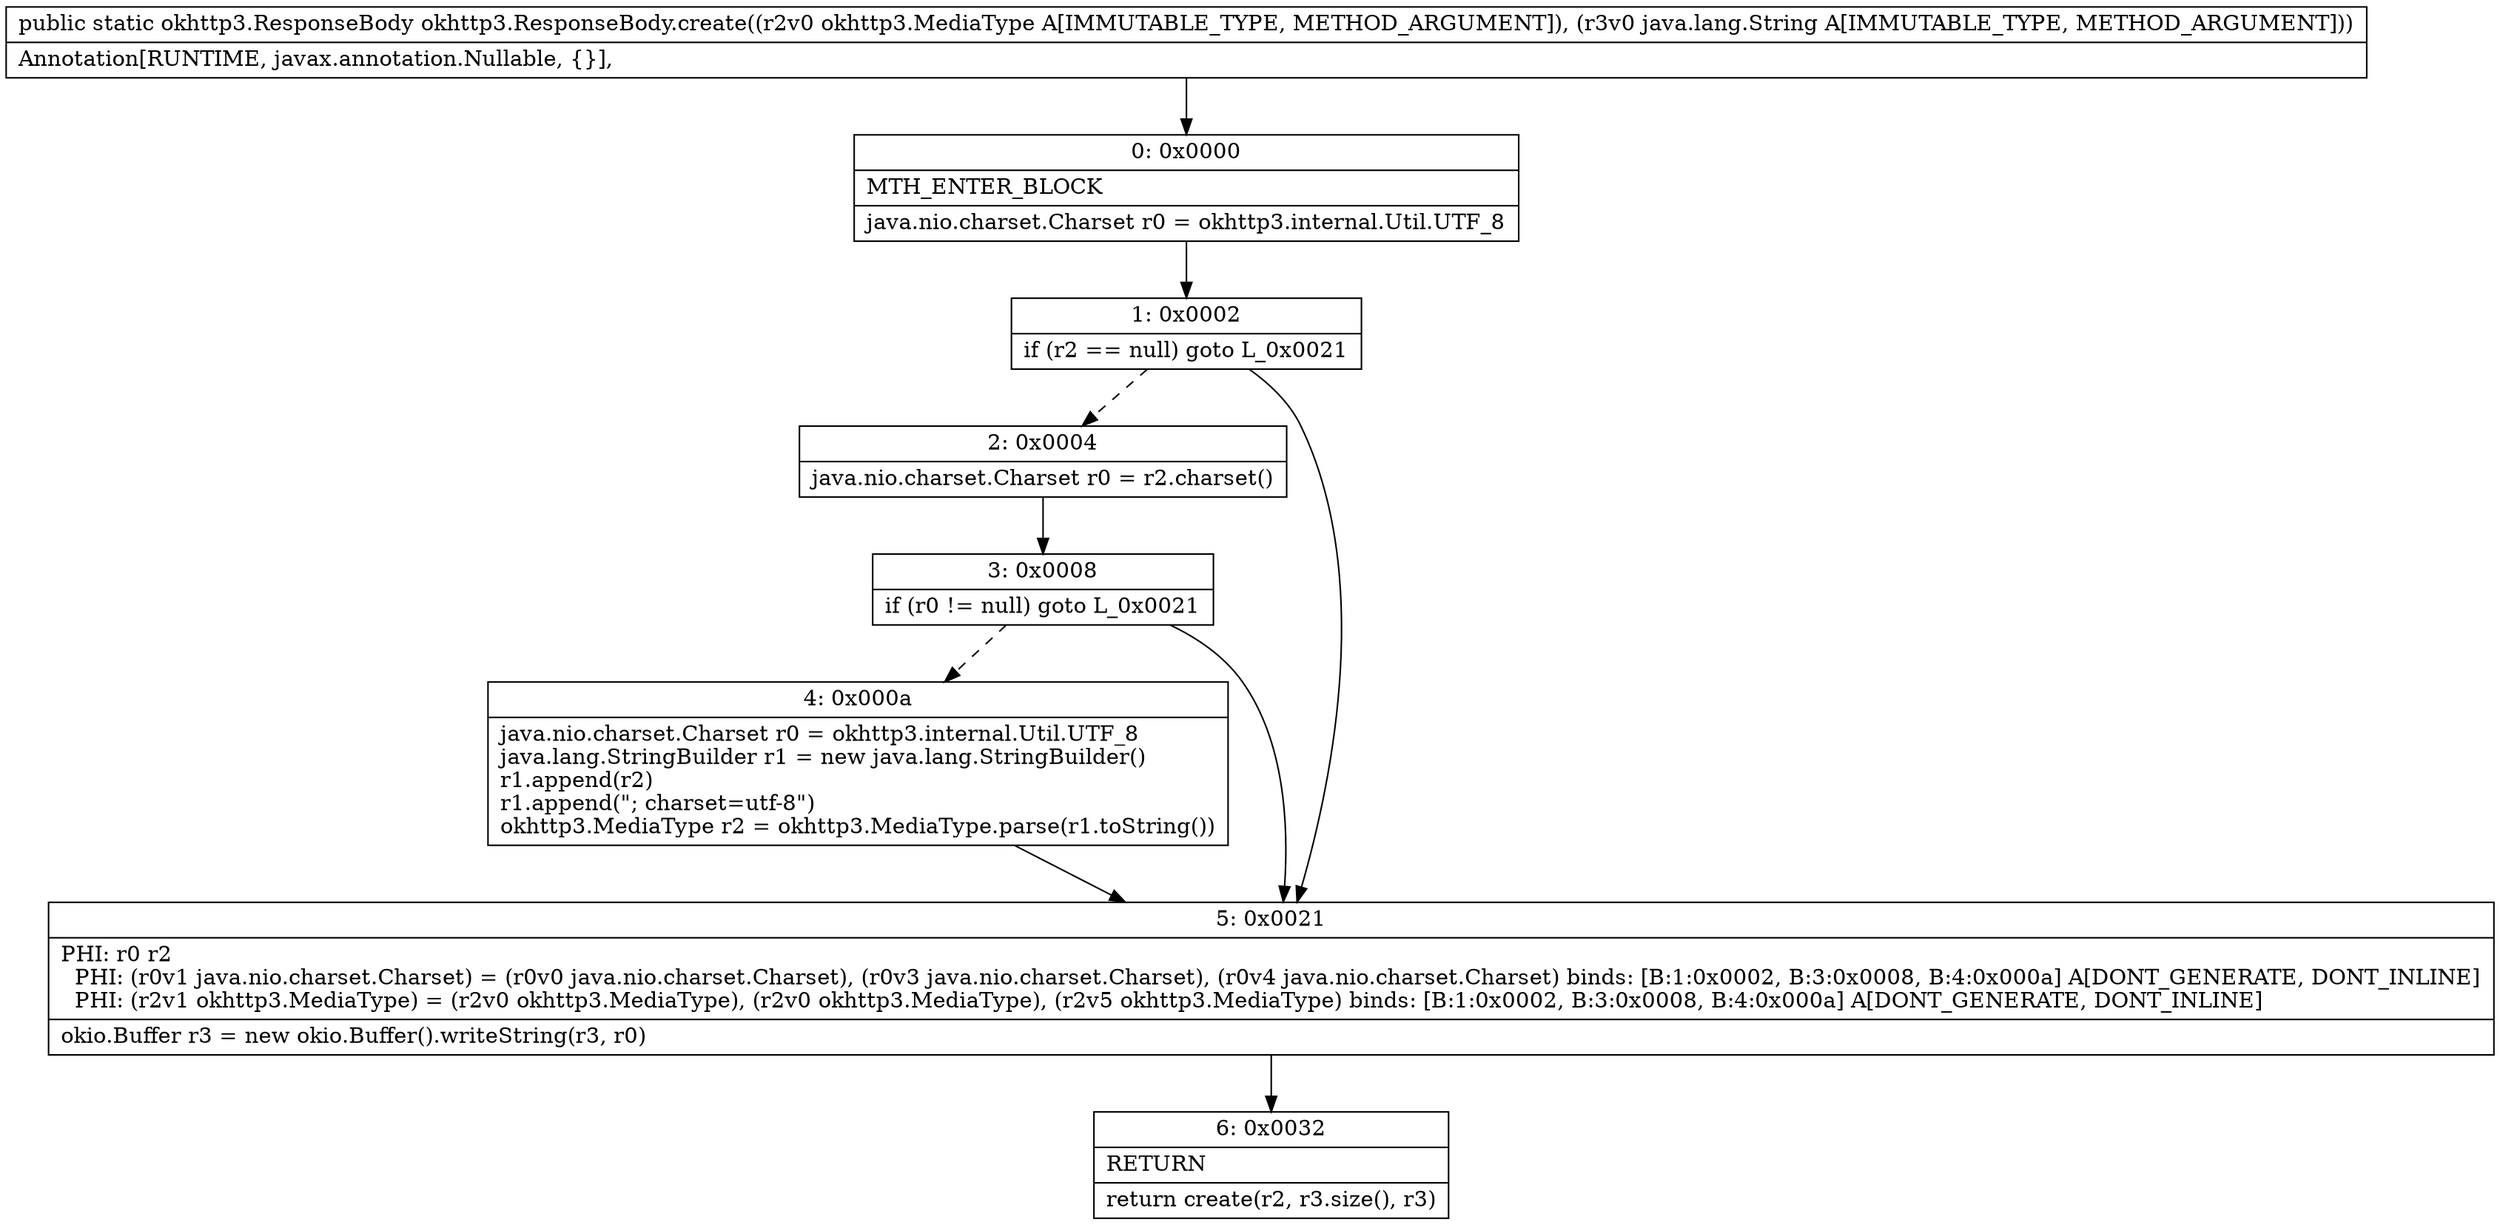 digraph "CFG forokhttp3.ResponseBody.create(Lokhttp3\/MediaType;Ljava\/lang\/String;)Lokhttp3\/ResponseBody;" {
Node_0 [shape=record,label="{0\:\ 0x0000|MTH_ENTER_BLOCK\l|java.nio.charset.Charset r0 = okhttp3.internal.Util.UTF_8\l}"];
Node_1 [shape=record,label="{1\:\ 0x0002|if (r2 == null) goto L_0x0021\l}"];
Node_2 [shape=record,label="{2\:\ 0x0004|java.nio.charset.Charset r0 = r2.charset()\l}"];
Node_3 [shape=record,label="{3\:\ 0x0008|if (r0 != null) goto L_0x0021\l}"];
Node_4 [shape=record,label="{4\:\ 0x000a|java.nio.charset.Charset r0 = okhttp3.internal.Util.UTF_8\ljava.lang.StringBuilder r1 = new java.lang.StringBuilder()\lr1.append(r2)\lr1.append(\"; charset=utf\-8\")\lokhttp3.MediaType r2 = okhttp3.MediaType.parse(r1.toString())\l}"];
Node_5 [shape=record,label="{5\:\ 0x0021|PHI: r0 r2 \l  PHI: (r0v1 java.nio.charset.Charset) = (r0v0 java.nio.charset.Charset), (r0v3 java.nio.charset.Charset), (r0v4 java.nio.charset.Charset) binds: [B:1:0x0002, B:3:0x0008, B:4:0x000a] A[DONT_GENERATE, DONT_INLINE]\l  PHI: (r2v1 okhttp3.MediaType) = (r2v0 okhttp3.MediaType), (r2v0 okhttp3.MediaType), (r2v5 okhttp3.MediaType) binds: [B:1:0x0002, B:3:0x0008, B:4:0x000a] A[DONT_GENERATE, DONT_INLINE]\l|okio.Buffer r3 = new okio.Buffer().writeString(r3, r0)\l}"];
Node_6 [shape=record,label="{6\:\ 0x0032|RETURN\l|return create(r2, r3.size(), r3)\l}"];
MethodNode[shape=record,label="{public static okhttp3.ResponseBody okhttp3.ResponseBody.create((r2v0 okhttp3.MediaType A[IMMUTABLE_TYPE, METHOD_ARGUMENT]), (r3v0 java.lang.String A[IMMUTABLE_TYPE, METHOD_ARGUMENT]))  | Annotation[RUNTIME, javax.annotation.Nullable, \{\}], \l}"];
MethodNode -> Node_0;
Node_0 -> Node_1;
Node_1 -> Node_2[style=dashed];
Node_1 -> Node_5;
Node_2 -> Node_3;
Node_3 -> Node_4[style=dashed];
Node_3 -> Node_5;
Node_4 -> Node_5;
Node_5 -> Node_6;
}

